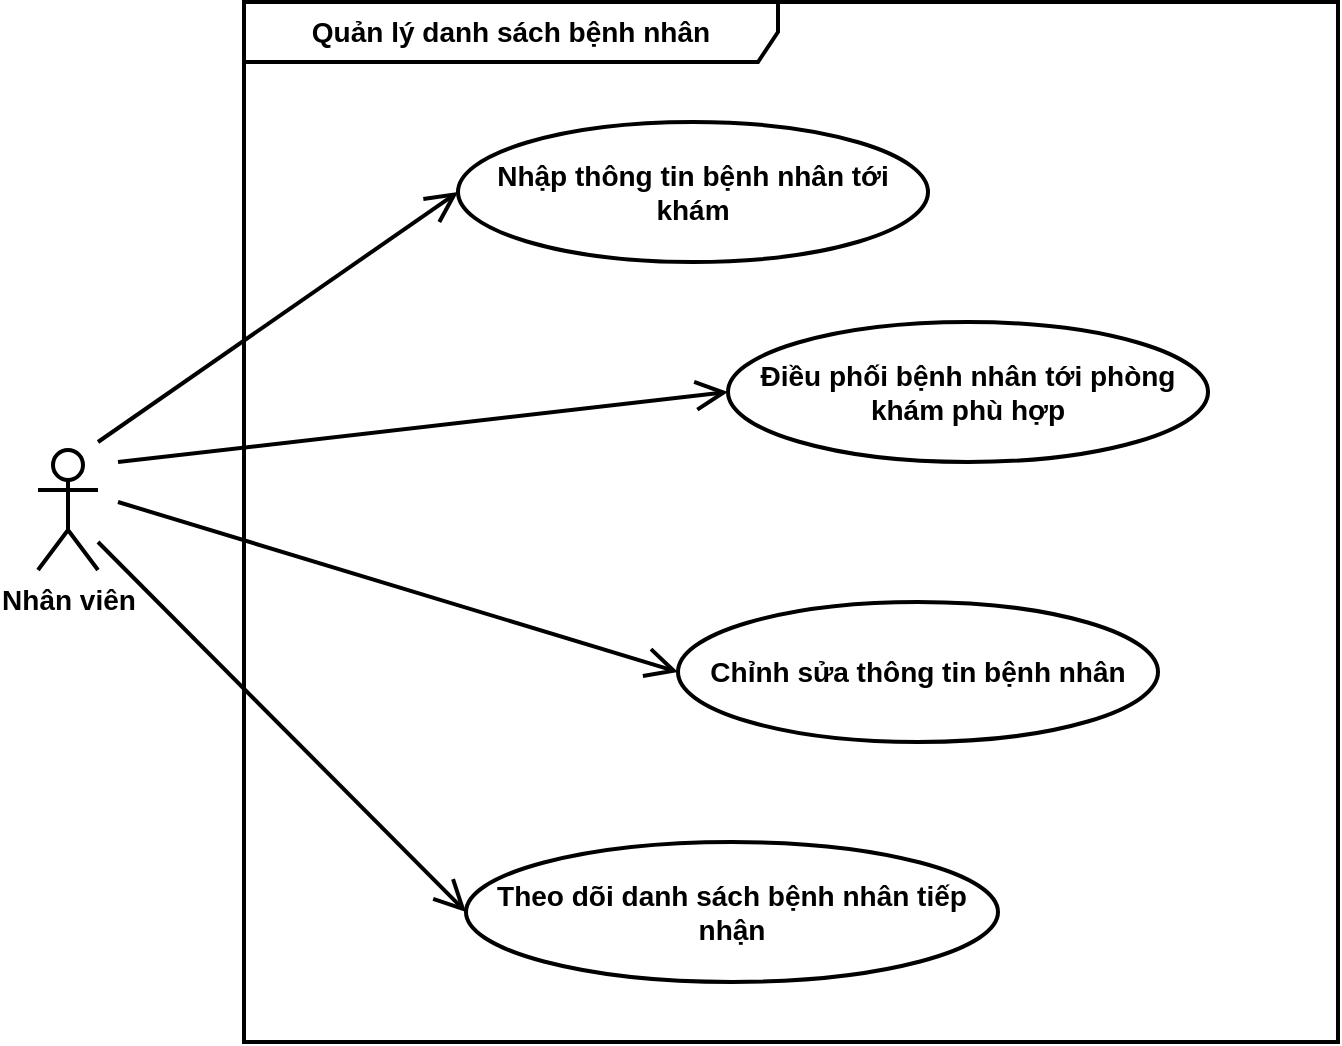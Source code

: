 <mxfile version="14.7.10" type="device"><diagram id="HKMHvbjMkrlBQcWkCPS0" name="Page-1"><mxGraphModel dx="1422" dy="794" grid="1" gridSize="10" guides="1" tooltips="1" connect="1" arrows="1" fold="1" page="1" pageScale="1" pageWidth="1169" pageHeight="827" math="0" shadow="0"><root><mxCell id="0"/><mxCell id="1" parent="0"/><mxCell id="j5uMVWThRLNv12qDNuZe-1" value="Quản lý danh sách bệnh nhân" style="shape=umlFrame;whiteSpace=wrap;html=1;width=267;height=30;fontSize=14;fontStyle=1;labelBackgroundColor=none;strokeWidth=2;" parent="1" vertex="1"><mxGeometry x="343" y="130" width="547" height="520" as="geometry"/></mxCell><mxCell id="j5uMVWThRLNv12qDNuZe-2" value="Nhân viên" style="shape=umlActor;verticalLabelPosition=bottom;verticalAlign=top;html=1;fontSize=14;fontStyle=1;labelBackgroundColor=none;strokeWidth=2;" parent="1" vertex="1"><mxGeometry x="240" y="354" width="30" height="60" as="geometry"/></mxCell><mxCell id="j5uMVWThRLNv12qDNuZe-3" value="Nhập thông tin bệnh nhân tới khám" style="ellipse;whiteSpace=wrap;html=1;fontSize=14;fontStyle=1;labelBackgroundColor=none;strokeWidth=2;" parent="1" vertex="1"><mxGeometry x="450" y="190" width="235" height="70" as="geometry"/></mxCell><mxCell id="j5uMVWThRLNv12qDNuZe-4" value="Theo dõi danh sách bệnh nhân tiếp nhận" style="ellipse;whiteSpace=wrap;html=1;fontSize=14;fontStyle=1;labelBackgroundColor=none;strokeWidth=2;" parent="1" vertex="1"><mxGeometry x="454" y="550" width="266" height="70" as="geometry"/></mxCell><mxCell id="j5uMVWThRLNv12qDNuZe-5" value="" style="endArrow=open;endFill=1;endSize=12;html=1;entryX=0;entryY=0.5;entryDx=0;entryDy=0;fontSize=14;fontStyle=1;labelBackgroundColor=none;strokeWidth=2;" parent="1" target="j5uMVWThRLNv12qDNuZe-3" edge="1"><mxGeometry width="160" relative="1" as="geometry"><mxPoint x="270" y="350" as="sourcePoint"/><mxPoint x="838" y="380" as="targetPoint"/></mxGeometry></mxCell><mxCell id="j5uMVWThRLNv12qDNuZe-7" value="&lt;b&gt;Điều phối bệnh nhân tới phòng khám phù hợp&lt;/b&gt;" style="ellipse;whiteSpace=wrap;html=1;labelBackgroundColor=none;fontSize=14;strokeWidth=2;" parent="1" vertex="1"><mxGeometry x="585" y="290" width="240" height="70" as="geometry"/></mxCell><mxCell id="j5uMVWThRLNv12qDNuZe-8" value="" style="endArrow=open;endFill=1;endSize=12;html=1;entryX=0;entryY=0.5;entryDx=0;entryDy=0;fontSize=14;fontStyle=1;labelBackgroundColor=none;strokeWidth=2;" parent="1" target="j5uMVWThRLNv12qDNuZe-7" edge="1"><mxGeometry width="160" relative="1" as="geometry"><mxPoint x="280" y="360" as="sourcePoint"/><mxPoint x="436" y="220" as="targetPoint"/></mxGeometry></mxCell><mxCell id="j5uMVWThRLNv12qDNuZe-10" value="" style="endArrow=open;endFill=1;endSize=12;html=1;entryX=0;entryY=0.5;entryDx=0;entryDy=0;fontSize=14;fontStyle=1;labelBackgroundColor=none;strokeWidth=2;" parent="1" target="j5uMVWThRLNv12qDNuZe-4" edge="1"><mxGeometry width="160" relative="1" as="geometry"><mxPoint x="270" y="400" as="sourcePoint"/><mxPoint x="394" y="435" as="targetPoint"/></mxGeometry></mxCell><mxCell id="j5uMVWThRLNv12qDNuZe-11" value="&lt;b&gt;Chỉnh sửa thông tin bệnh nhân&lt;/b&gt;" style="ellipse;whiteSpace=wrap;html=1;labelBackgroundColor=none;fontSize=14;strokeWidth=2;" parent="1" vertex="1"><mxGeometry x="560" y="430" width="240" height="70" as="geometry"/></mxCell><mxCell id="j5uMVWThRLNv12qDNuZe-12" value="" style="endArrow=open;endFill=1;endSize=12;html=1;entryX=0;entryY=0.5;entryDx=0;entryDy=0;fontSize=14;fontStyle=1;labelBackgroundColor=none;strokeWidth=2;" parent="1" target="j5uMVWThRLNv12qDNuZe-11" edge="1"><mxGeometry width="160" relative="1" as="geometry"><mxPoint x="280" y="380" as="sourcePoint"/><mxPoint x="577.5" y="494.5" as="targetPoint"/></mxGeometry></mxCell></root></mxGraphModel></diagram></mxfile>